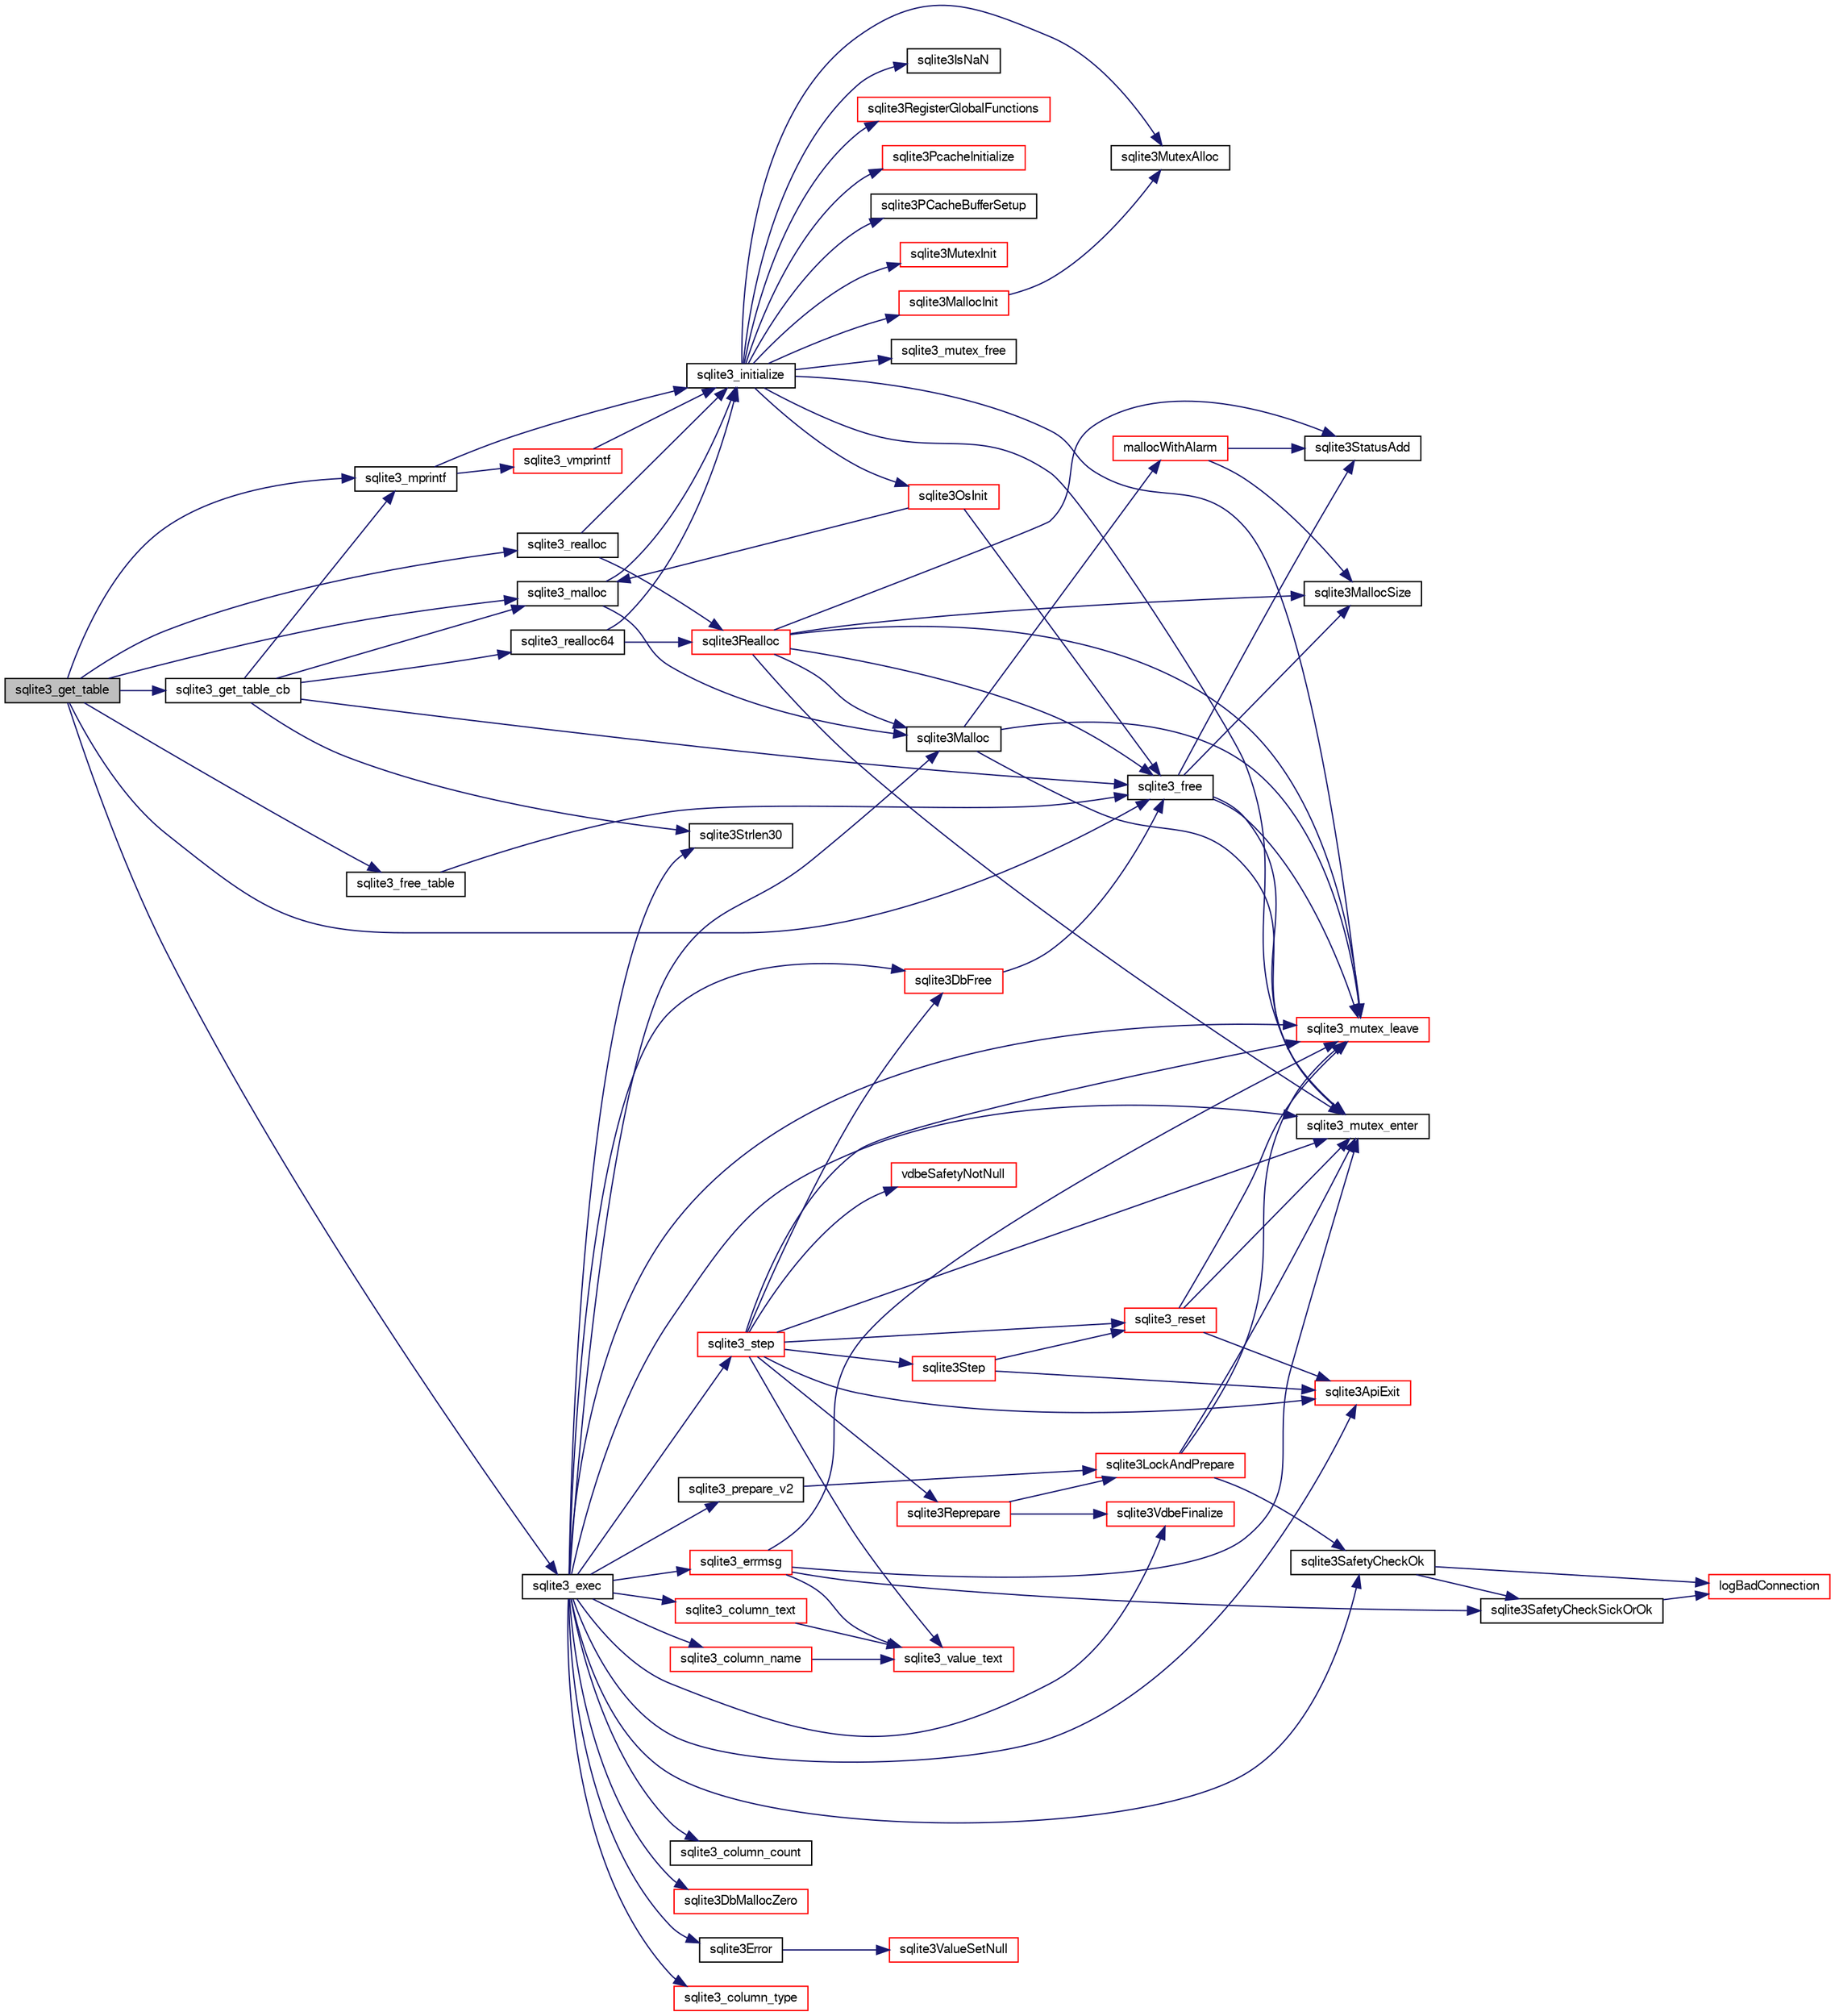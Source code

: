 digraph "sqlite3_get_table"
{
  edge [fontname="FreeSans",fontsize="10",labelfontname="FreeSans",labelfontsize="10"];
  node [fontname="FreeSans",fontsize="10",shape=record];
  rankdir="LR";
  Node335584 [label="sqlite3_get_table",height=0.2,width=0.4,color="black", fillcolor="grey75", style="filled", fontcolor="black"];
  Node335584 -> Node335585 [color="midnightblue",fontsize="10",style="solid",fontname="FreeSans"];
  Node335585 [label="sqlite3_malloc",height=0.2,width=0.4,color="black", fillcolor="white", style="filled",URL="$sqlite3_8c.html#ac79dba55fc32b6a840cf5a9769bce7cd"];
  Node335585 -> Node335586 [color="midnightblue",fontsize="10",style="solid",fontname="FreeSans"];
  Node335586 [label="sqlite3_initialize",height=0.2,width=0.4,color="black", fillcolor="white", style="filled",URL="$sqlite3_8c.html#ab0c0ee2d5d4cf8b28e9572296a8861df"];
  Node335586 -> Node335587 [color="midnightblue",fontsize="10",style="solid",fontname="FreeSans"];
  Node335587 [label="sqlite3MutexInit",height=0.2,width=0.4,color="red", fillcolor="white", style="filled",URL="$sqlite3_8c.html#a7906afcdd1cdb3d0007eb932398a1158"];
  Node335586 -> Node335617 [color="midnightblue",fontsize="10",style="solid",fontname="FreeSans"];
  Node335617 [label="sqlite3MutexAlloc",height=0.2,width=0.4,color="black", fillcolor="white", style="filled",URL="$sqlite3_8c.html#a0e3f432ee581f6876b590e7ad7e84e19"];
  Node335586 -> Node335594 [color="midnightblue",fontsize="10",style="solid",fontname="FreeSans"];
  Node335594 [label="sqlite3_mutex_enter",height=0.2,width=0.4,color="black", fillcolor="white", style="filled",URL="$sqlite3_8c.html#a1c12cde690bd89f104de5cbad12a6bf5"];
  Node335586 -> Node335618 [color="midnightblue",fontsize="10",style="solid",fontname="FreeSans"];
  Node335618 [label="sqlite3MallocInit",height=0.2,width=0.4,color="red", fillcolor="white", style="filled",URL="$sqlite3_8c.html#a9e06f9e7cad0d83ce80ab493c9533552"];
  Node335618 -> Node335617 [color="midnightblue",fontsize="10",style="solid",fontname="FreeSans"];
  Node335586 -> Node335600 [color="midnightblue",fontsize="10",style="solid",fontname="FreeSans"];
  Node335600 [label="sqlite3_mutex_leave",height=0.2,width=0.4,color="red", fillcolor="white", style="filled",URL="$sqlite3_8c.html#a5838d235601dbd3c1fa993555c6bcc93"];
  Node335586 -> Node335712 [color="midnightblue",fontsize="10",style="solid",fontname="FreeSans"];
  Node335712 [label="sqlite3RegisterGlobalFunctions",height=0.2,width=0.4,color="red", fillcolor="white", style="filled",URL="$sqlite3_8c.html#a9f75bd111010f29e1b8d74344473c4ec"];
  Node335586 -> Node335860 [color="midnightblue",fontsize="10",style="solid",fontname="FreeSans"];
  Node335860 [label="sqlite3PcacheInitialize",height=0.2,width=0.4,color="red", fillcolor="white", style="filled",URL="$sqlite3_8c.html#a2902c61ddc88bea002c4d69fe4052b1f"];
  Node335586 -> Node335861 [color="midnightblue",fontsize="10",style="solid",fontname="FreeSans"];
  Node335861 [label="sqlite3OsInit",height=0.2,width=0.4,color="red", fillcolor="white", style="filled",URL="$sqlite3_8c.html#afeaa886fe1ca086a30fd278b1d069762"];
  Node335861 -> Node335585 [color="midnightblue",fontsize="10",style="solid",fontname="FreeSans"];
  Node335861 -> Node335605 [color="midnightblue",fontsize="10",style="solid",fontname="FreeSans"];
  Node335605 [label="sqlite3_free",height=0.2,width=0.4,color="black", fillcolor="white", style="filled",URL="$sqlite3_8c.html#a6552349e36a8a691af5487999ab09519"];
  Node335605 -> Node335594 [color="midnightblue",fontsize="10",style="solid",fontname="FreeSans"];
  Node335605 -> Node335603 [color="midnightblue",fontsize="10",style="solid",fontname="FreeSans"];
  Node335603 [label="sqlite3StatusAdd",height=0.2,width=0.4,color="black", fillcolor="white", style="filled",URL="$sqlite3_8c.html#afa029f93586aeab4cc85360905dae9cd"];
  Node335605 -> Node335602 [color="midnightblue",fontsize="10",style="solid",fontname="FreeSans"];
  Node335602 [label="sqlite3MallocSize",height=0.2,width=0.4,color="black", fillcolor="white", style="filled",URL="$sqlite3_8c.html#acf5d2a5f35270bafb050bd2def576955"];
  Node335605 -> Node335600 [color="midnightblue",fontsize="10",style="solid",fontname="FreeSans"];
  Node335586 -> Node335865 [color="midnightblue",fontsize="10",style="solid",fontname="FreeSans"];
  Node335865 [label="sqlite3PCacheBufferSetup",height=0.2,width=0.4,color="black", fillcolor="white", style="filled",URL="$sqlite3_8c.html#ad18a1eebefdfbc4254f473f7b0101937"];
  Node335586 -> Node335866 [color="midnightblue",fontsize="10",style="solid",fontname="FreeSans"];
  Node335866 [label="sqlite3_mutex_free",height=0.2,width=0.4,color="black", fillcolor="white", style="filled",URL="$sqlite3_8c.html#a2db2e72e08f6873afa9c61b0ec726fec"];
  Node335586 -> Node335649 [color="midnightblue",fontsize="10",style="solid",fontname="FreeSans"];
  Node335649 [label="sqlite3IsNaN",height=0.2,width=0.4,color="black", fillcolor="white", style="filled",URL="$sqlite3_8c.html#aed4d78203877c3486765ccbc7feebb50"];
  Node335585 -> Node335593 [color="midnightblue",fontsize="10",style="solid",fontname="FreeSans"];
  Node335593 [label="sqlite3Malloc",height=0.2,width=0.4,color="black", fillcolor="white", style="filled",URL="$sqlite3_8c.html#a361a2eaa846b1885f123abe46f5d8b2b"];
  Node335593 -> Node335594 [color="midnightblue",fontsize="10",style="solid",fontname="FreeSans"];
  Node335593 -> Node335595 [color="midnightblue",fontsize="10",style="solid",fontname="FreeSans"];
  Node335595 [label="mallocWithAlarm",height=0.2,width=0.4,color="red", fillcolor="white", style="filled",URL="$sqlite3_8c.html#ab070d5cf8e48ec8a6a43cf025d48598b"];
  Node335595 -> Node335602 [color="midnightblue",fontsize="10",style="solid",fontname="FreeSans"];
  Node335595 -> Node335603 [color="midnightblue",fontsize="10",style="solid",fontname="FreeSans"];
  Node335593 -> Node335600 [color="midnightblue",fontsize="10",style="solid",fontname="FreeSans"];
  Node335584 -> Node335867 [color="midnightblue",fontsize="10",style="solid",fontname="FreeSans"];
  Node335867 [label="sqlite3_exec",height=0.2,width=0.4,color="black", fillcolor="white", style="filled",URL="$sqlite3_8c.html#a97487ec8150e0bcc8fa392ab8f0e24db"];
  Node335867 -> Node335868 [color="midnightblue",fontsize="10",style="solid",fontname="FreeSans"];
  Node335868 [label="sqlite3SafetyCheckOk",height=0.2,width=0.4,color="black", fillcolor="white", style="filled",URL="$sqlite3_8c.html#ab15308423296d719d75dca4c0ef182a7"];
  Node335868 -> Node335869 [color="midnightblue",fontsize="10",style="solid",fontname="FreeSans"];
  Node335869 [label="logBadConnection",height=0.2,width=0.4,color="red", fillcolor="white", style="filled",URL="$sqlite3_8c.html#a8aa249fac852b22bb1227e2bc2921f11"];
  Node335868 -> Node335870 [color="midnightblue",fontsize="10",style="solid",fontname="FreeSans"];
  Node335870 [label="sqlite3SafetyCheckSickOrOk",height=0.2,width=0.4,color="black", fillcolor="white", style="filled",URL="$sqlite3_8c.html#ac1fff729aec147d9825a4930042a626b"];
  Node335870 -> Node335869 [color="midnightblue",fontsize="10",style="solid",fontname="FreeSans"];
  Node335867 -> Node335594 [color="midnightblue",fontsize="10",style="solid",fontname="FreeSans"];
  Node335867 -> Node335807 [color="midnightblue",fontsize="10",style="solid",fontname="FreeSans"];
  Node335807 [label="sqlite3Error",height=0.2,width=0.4,color="black", fillcolor="white", style="filled",URL="$sqlite3_8c.html#a4ba5e8be78db50d5538dcaa45bcf74d3"];
  Node335807 -> Node335808 [color="midnightblue",fontsize="10",style="solid",fontname="FreeSans"];
  Node335808 [label="sqlite3ValueSetNull",height=0.2,width=0.4,color="red", fillcolor="white", style="filled",URL="$sqlite3_8c.html#ad9bc4507a7806b37946116afbe183b95"];
  Node335867 -> Node335871 [color="midnightblue",fontsize="10",style="solid",fontname="FreeSans"];
  Node335871 [label="sqlite3_prepare_v2",height=0.2,width=0.4,color="black", fillcolor="white", style="filled",URL="$sqlite3_8c.html#a85d4203bb54c984c5325c2f5b3664985"];
  Node335871 -> Node335872 [color="midnightblue",fontsize="10",style="solid",fontname="FreeSans"];
  Node335872 [label="sqlite3LockAndPrepare",height=0.2,width=0.4,color="red", fillcolor="white", style="filled",URL="$sqlite3_8c.html#a5db1ec5589aa2b02c6d979211a8789bd"];
  Node335872 -> Node335868 [color="midnightblue",fontsize="10",style="solid",fontname="FreeSans"];
  Node335872 -> Node335594 [color="midnightblue",fontsize="10",style="solid",fontname="FreeSans"];
  Node335872 -> Node335600 [color="midnightblue",fontsize="10",style="solid",fontname="FreeSans"];
  Node335867 -> Node336535 [color="midnightblue",fontsize="10",style="solid",fontname="FreeSans"];
  Node336535 [label="sqlite3_column_count",height=0.2,width=0.4,color="black", fillcolor="white", style="filled",URL="$sqlite3_8c.html#a326cbde878820fd108f5961d5318f585"];
  Node335867 -> Node335916 [color="midnightblue",fontsize="10",style="solid",fontname="FreeSans"];
  Node335916 [label="sqlite3_step",height=0.2,width=0.4,color="red", fillcolor="white", style="filled",URL="$sqlite3_8c.html#ac1e491ce36b7471eb28387f7d3c74334"];
  Node335916 -> Node335917 [color="midnightblue",fontsize="10",style="solid",fontname="FreeSans"];
  Node335917 [label="vdbeSafetyNotNull",height=0.2,width=0.4,color="red", fillcolor="white", style="filled",URL="$sqlite3_8c.html#a018448275e86f09d8af8033cec4cafdf"];
  Node335916 -> Node335594 [color="midnightblue",fontsize="10",style="solid",fontname="FreeSans"];
  Node335916 -> Node335919 [color="midnightblue",fontsize="10",style="solid",fontname="FreeSans"];
  Node335919 [label="sqlite3Step",height=0.2,width=0.4,color="red", fillcolor="white", style="filled",URL="$sqlite3_8c.html#a3f2872e873e2758a4beedad1d5113554"];
  Node335919 -> Node335920 [color="midnightblue",fontsize="10",style="solid",fontname="FreeSans"];
  Node335920 [label="sqlite3_reset",height=0.2,width=0.4,color="red", fillcolor="white", style="filled",URL="$sqlite3_8c.html#a758efebc2e95694959ab0e74b397984c"];
  Node335920 -> Node335594 [color="midnightblue",fontsize="10",style="solid",fontname="FreeSans"];
  Node335920 -> Node335805 [color="midnightblue",fontsize="10",style="solid",fontname="FreeSans"];
  Node335805 [label="sqlite3ApiExit",height=0.2,width=0.4,color="red", fillcolor="white", style="filled",URL="$sqlite3_8c.html#ae5a967ec6172298db98b6090bbd1dd9b"];
  Node335920 -> Node335600 [color="midnightblue",fontsize="10",style="solid",fontname="FreeSans"];
  Node335919 -> Node335805 [color="midnightblue",fontsize="10",style="solid",fontname="FreeSans"];
  Node335916 -> Node336516 [color="midnightblue",fontsize="10",style="solid",fontname="FreeSans"];
  Node336516 [label="sqlite3Reprepare",height=0.2,width=0.4,color="red", fillcolor="white", style="filled",URL="$sqlite3_8c.html#a7e2f7299cc947d07e782f6ac561fa937"];
  Node336516 -> Node335872 [color="midnightblue",fontsize="10",style="solid",fontname="FreeSans"];
  Node336516 -> Node336420 [color="midnightblue",fontsize="10",style="solid",fontname="FreeSans"];
  Node336420 [label="sqlite3VdbeFinalize",height=0.2,width=0.4,color="red", fillcolor="white", style="filled",URL="$sqlite3_8c.html#af81e0c8d03b71610d3a826469f67bbd4"];
  Node335916 -> Node335920 [color="midnightblue",fontsize="10",style="solid",fontname="FreeSans"];
  Node335916 -> Node335653 [color="midnightblue",fontsize="10",style="solid",fontname="FreeSans"];
  Node335653 [label="sqlite3_value_text",height=0.2,width=0.4,color="red", fillcolor="white", style="filled",URL="$sqlite3_8c.html#aef2ace3239e6dd59c74110faa70f8171"];
  Node335916 -> Node335630 [color="midnightblue",fontsize="10",style="solid",fontname="FreeSans"];
  Node335630 [label="sqlite3DbFree",height=0.2,width=0.4,color="red", fillcolor="white", style="filled",URL="$sqlite3_8c.html#ac70ab821a6607b4a1b909582dc37a069"];
  Node335630 -> Node335605 [color="midnightblue",fontsize="10",style="solid",fontname="FreeSans"];
  Node335916 -> Node335805 [color="midnightblue",fontsize="10",style="solid",fontname="FreeSans"];
  Node335916 -> Node335600 [color="midnightblue",fontsize="10",style="solid",fontname="FreeSans"];
  Node335867 -> Node335804 [color="midnightblue",fontsize="10",style="solid",fontname="FreeSans"];
  Node335804 [label="sqlite3DbMallocZero",height=0.2,width=0.4,color="red", fillcolor="white", style="filled",URL="$sqlite3_8c.html#a49cfebac9d6067a03442c92af73f33e4"];
  Node335867 -> Node336536 [color="midnightblue",fontsize="10",style="solid",fontname="FreeSans"];
  Node336536 [label="sqlite3_column_name",height=0.2,width=0.4,color="red", fillcolor="white", style="filled",URL="$sqlite3_8c.html#ae028927f18835d477095b23d53fc02d7"];
  Node336536 -> Node335653 [color="midnightblue",fontsize="10",style="solid",fontname="FreeSans"];
  Node335867 -> Node336483 [color="midnightblue",fontsize="10",style="solid",fontname="FreeSans"];
  Node336483 [label="sqlite3_column_text",height=0.2,width=0.4,color="red", fillcolor="white", style="filled",URL="$sqlite3_8c.html#aee36f5eaf67b425ddf6f9b7a2004d018"];
  Node336483 -> Node335653 [color="midnightblue",fontsize="10",style="solid",fontname="FreeSans"];
  Node335867 -> Node336538 [color="midnightblue",fontsize="10",style="solid",fontname="FreeSans"];
  Node336538 [label="sqlite3_column_type",height=0.2,width=0.4,color="red", fillcolor="white", style="filled",URL="$sqlite3_8c.html#a384086b220821bc71e9a3f900773a25d"];
  Node335867 -> Node336420 [color="midnightblue",fontsize="10",style="solid",fontname="FreeSans"];
  Node335867 -> Node335630 [color="midnightblue",fontsize="10",style="solid",fontname="FreeSans"];
  Node335867 -> Node335805 [color="midnightblue",fontsize="10",style="solid",fontname="FreeSans"];
  Node335867 -> Node335650 [color="midnightblue",fontsize="10",style="solid",fontname="FreeSans"];
  Node335650 [label="sqlite3Strlen30",height=0.2,width=0.4,color="black", fillcolor="white", style="filled",URL="$sqlite3_8c.html#a3dcd80ba41f1a308193dee74857b62a7"];
  Node335867 -> Node336418 [color="midnightblue",fontsize="10",style="solid",fontname="FreeSans"];
  Node336418 [label="sqlite3_errmsg",height=0.2,width=0.4,color="red", fillcolor="white", style="filled",URL="$sqlite3_8c.html#ae0d58565fa198e724fc2bb5381b3299f"];
  Node336418 -> Node335870 [color="midnightblue",fontsize="10",style="solid",fontname="FreeSans"];
  Node336418 -> Node335594 [color="midnightblue",fontsize="10",style="solid",fontname="FreeSans"];
  Node336418 -> Node335653 [color="midnightblue",fontsize="10",style="solid",fontname="FreeSans"];
  Node336418 -> Node335600 [color="midnightblue",fontsize="10",style="solid",fontname="FreeSans"];
  Node335867 -> Node335593 [color="midnightblue",fontsize="10",style="solid",fontname="FreeSans"];
  Node335867 -> Node335600 [color="midnightblue",fontsize="10",style="solid",fontname="FreeSans"];
  Node335584 -> Node336539 [color="midnightblue",fontsize="10",style="solid",fontname="FreeSans"];
  Node336539 [label="sqlite3_get_table_cb",height=0.2,width=0.4,color="black", fillcolor="white", style="filled",URL="$sqlite3_8c.html#a1dbaba1b543953c0dade97357c5866b1"];
  Node336539 -> Node335636 [color="midnightblue",fontsize="10",style="solid",fontname="FreeSans"];
  Node335636 [label="sqlite3_realloc64",height=0.2,width=0.4,color="black", fillcolor="white", style="filled",URL="$sqlite3_8c.html#a3765a714077ee547e811034236dc9ecd"];
  Node335636 -> Node335586 [color="midnightblue",fontsize="10",style="solid",fontname="FreeSans"];
  Node335636 -> Node335637 [color="midnightblue",fontsize="10",style="solid",fontname="FreeSans"];
  Node335637 [label="sqlite3Realloc",height=0.2,width=0.4,color="red", fillcolor="white", style="filled",URL="$sqlite3_8c.html#ad53aefdfc088f622e23ffe838201fe22"];
  Node335637 -> Node335593 [color="midnightblue",fontsize="10",style="solid",fontname="FreeSans"];
  Node335637 -> Node335605 [color="midnightblue",fontsize="10",style="solid",fontname="FreeSans"];
  Node335637 -> Node335602 [color="midnightblue",fontsize="10",style="solid",fontname="FreeSans"];
  Node335637 -> Node335594 [color="midnightblue",fontsize="10",style="solid",fontname="FreeSans"];
  Node335637 -> Node335603 [color="midnightblue",fontsize="10",style="solid",fontname="FreeSans"];
  Node335637 -> Node335600 [color="midnightblue",fontsize="10",style="solid",fontname="FreeSans"];
  Node336539 -> Node335764 [color="midnightblue",fontsize="10",style="solid",fontname="FreeSans"];
  Node335764 [label="sqlite3_mprintf",height=0.2,width=0.4,color="black", fillcolor="white", style="filled",URL="$sqlite3_8c.html#a4ae85b8d9051570b833812ea1f7d632a"];
  Node335764 -> Node335586 [color="midnightblue",fontsize="10",style="solid",fontname="FreeSans"];
  Node335764 -> Node335765 [color="midnightblue",fontsize="10",style="solid",fontname="FreeSans"];
  Node335765 [label="sqlite3_vmprintf",height=0.2,width=0.4,color="red", fillcolor="white", style="filled",URL="$sqlite3_8c.html#af83565027bac906c1485cb8b3516686b"];
  Node335765 -> Node335586 [color="midnightblue",fontsize="10",style="solid",fontname="FreeSans"];
  Node336539 -> Node335605 [color="midnightblue",fontsize="10",style="solid",fontname="FreeSans"];
  Node336539 -> Node335650 [color="midnightblue",fontsize="10",style="solid",fontname="FreeSans"];
  Node336539 -> Node335585 [color="midnightblue",fontsize="10",style="solid",fontname="FreeSans"];
  Node335584 -> Node336540 [color="midnightblue",fontsize="10",style="solid",fontname="FreeSans"];
  Node336540 [label="sqlite3_free_table",height=0.2,width=0.4,color="black", fillcolor="white", style="filled",URL="$sqlite3_8c.html#ae8be703b19496650762f97721cae4841"];
  Node336540 -> Node335605 [color="midnightblue",fontsize="10",style="solid",fontname="FreeSans"];
  Node335584 -> Node335605 [color="midnightblue",fontsize="10",style="solid",fontname="FreeSans"];
  Node335584 -> Node335764 [color="midnightblue",fontsize="10",style="solid",fontname="FreeSans"];
  Node335584 -> Node335638 [color="midnightblue",fontsize="10",style="solid",fontname="FreeSans"];
  Node335638 [label="sqlite3_realloc",height=0.2,width=0.4,color="black", fillcolor="white", style="filled",URL="$sqlite3_8c.html#a822d9e42f6ab4b2ec803f311aeb9618d"];
  Node335638 -> Node335586 [color="midnightblue",fontsize="10",style="solid",fontname="FreeSans"];
  Node335638 -> Node335637 [color="midnightblue",fontsize="10",style="solid",fontname="FreeSans"];
}
